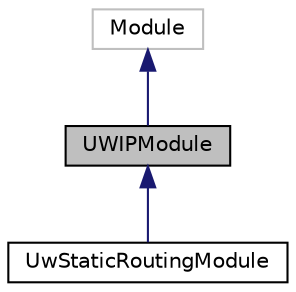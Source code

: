 digraph "UWIPModule"
{
 // LATEX_PDF_SIZE
  edge [fontname="Helvetica",fontsize="10",labelfontname="Helvetica",labelfontsize="10"];
  node [fontname="Helvetica",fontsize="10",shape=record];
  Node1 [label="UWIPModule",height=0.2,width=0.4,color="black", fillcolor="grey75", style="filled", fontcolor="black",tooltip="UWIPModule class is used to define the Internet Protocol (IP) layer of a node."];
  Node2 -> Node1 [dir="back",color="midnightblue",fontsize="10",style="solid",fontname="Helvetica"];
  Node2 [label="Module",height=0.2,width=0.4,color="grey75", fillcolor="white", style="filled",tooltip=" "];
  Node1 -> Node3 [dir="back",color="midnightblue",fontsize="10",style="solid",fontname="Helvetica"];
  Node3 [label="UwStaticRoutingModule",height=0.2,width=0.4,color="black", fillcolor="white", style="filled",URL="$classUwStaticRoutingModule.html",tooltip="UwStaticRoutingModule class implements basic routing functionalities."];
}
